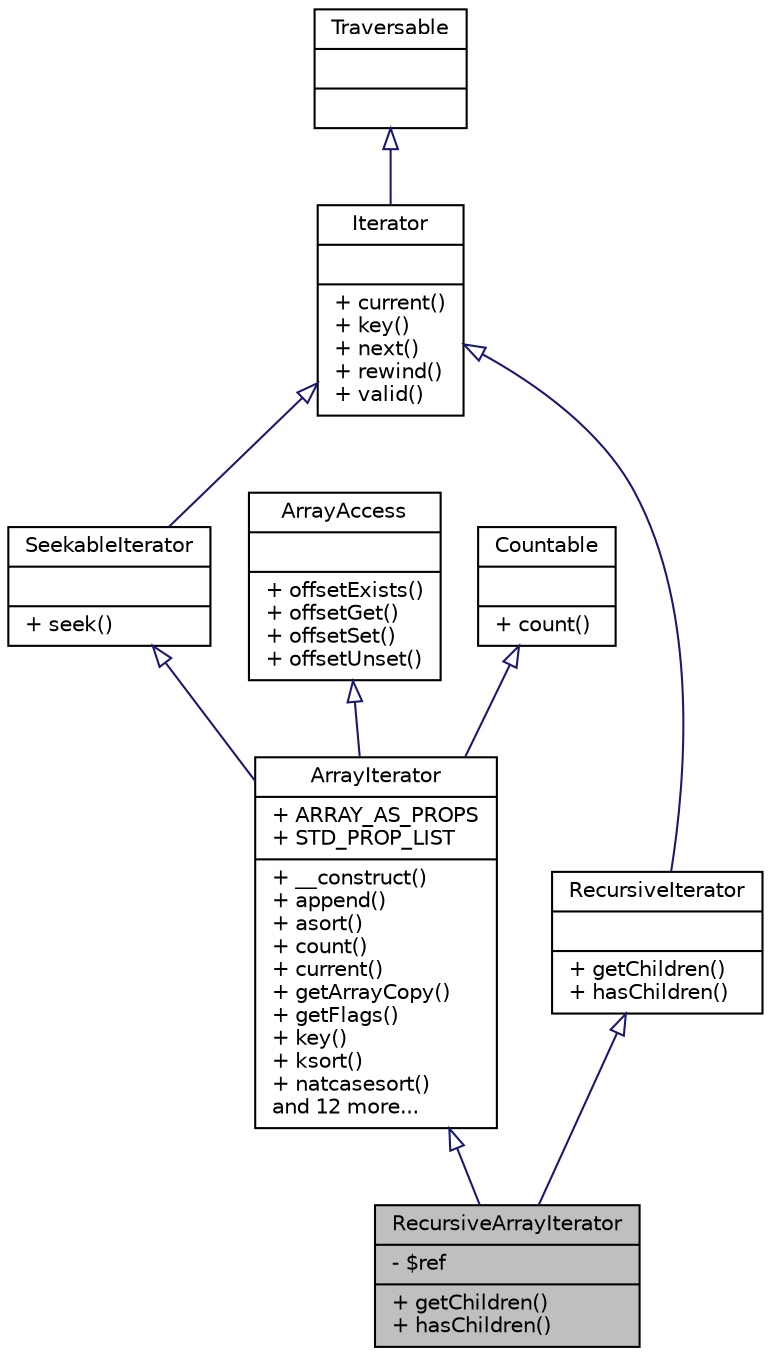 digraph "RecursiveArrayIterator"
{
  edge [fontname="Helvetica",fontsize="10",labelfontname="Helvetica",labelfontsize="10"];
  node [fontname="Helvetica",fontsize="10",shape=record];
  Node1 [label="{RecursiveArrayIterator\n|- $ref\l|+ getChildren()\l+ hasChildren()\l}",height=0.2,width=0.4,color="black", fillcolor="grey75", style="filled" fontcolor="black"];
  Node2 -> Node1 [dir="back",color="midnightblue",fontsize="10",style="solid",arrowtail="onormal",fontname="Helvetica"];
  Node2 [label="{ArrayIterator\n|+ ARRAY_AS_PROPS\l+ STD_PROP_LIST\l|+ __construct()\l+ append()\l+ asort()\l+ count()\l+ current()\l+ getArrayCopy()\l+ getFlags()\l+ key()\l+ ksort()\l+ natcasesort()\land 12 more...\l}",height=0.2,width=0.4,color="black", fillcolor="white", style="filled",URL="$classArrayIterator.html",tooltip="An Array iterator. "];
  Node3 -> Node2 [dir="back",color="midnightblue",fontsize="10",style="solid",arrowtail="onormal",fontname="Helvetica"];
  Node3 [label="{SeekableIterator\n||+ seek()\l}",height=0.2,width=0.4,color="black", fillcolor="white", style="filled",URL="$interfaceSeekableIterator.html",tooltip="seekable iterator "];
  Node4 -> Node3 [dir="back",color="midnightblue",fontsize="10",style="solid",arrowtail="onormal",fontname="Helvetica"];
  Node4 [label="{Iterator\n||+ current()\l+ key()\l+ next()\l+ rewind()\l+ valid()\l}",height=0.2,width=0.4,color="black", fillcolor="white", style="filled",URL="$interfaceIterator.html",tooltip="Basic iterator. "];
  Node5 -> Node4 [dir="back",color="midnightblue",fontsize="10",style="solid",arrowtail="onormal",fontname="Helvetica"];
  Node5 [label="{Traversable\n||}",height=0.2,width=0.4,color="black", fillcolor="white", style="filled",URL="$interfaceTraversable.html",tooltip="Interface to detect a class is traversable using foreach. "];
  Node6 -> Node2 [dir="back",color="midnightblue",fontsize="10",style="solid",arrowtail="onormal",fontname="Helvetica"];
  Node6 [label="{ArrayAccess\n||+ offsetExists()\l+ offsetGet()\l+ offsetSet()\l+ offsetUnset()\l}",height=0.2,width=0.4,color="black", fillcolor="white", style="filled",URL="$interfaceArrayAccess.html",tooltip="Interface to override array access of objects. "];
  Node7 -> Node2 [dir="back",color="midnightblue",fontsize="10",style="solid",arrowtail="onormal",fontname="Helvetica"];
  Node7 [label="{Countable\n||+ count()\l}",height=0.2,width=0.4,color="black", fillcolor="white", style="filled",URL="$interfaceCountable.html",tooltip="This Interface allows to hook into the global count() function. "];
  Node8 -> Node1 [dir="back",color="midnightblue",fontsize="10",style="solid",arrowtail="onormal",fontname="Helvetica"];
  Node8 [label="{RecursiveIterator\n||+ getChildren()\l+ hasChildren()\l}",height=0.2,width=0.4,color="black", fillcolor="white", style="filled",URL="$interfaceRecursiveIterator.html",tooltip="Interface for recursive iteration with RecursiveIteratorIterator. "];
  Node4 -> Node8 [dir="back",color="midnightblue",fontsize="10",style="solid",arrowtail="onormal",fontname="Helvetica"];
}
